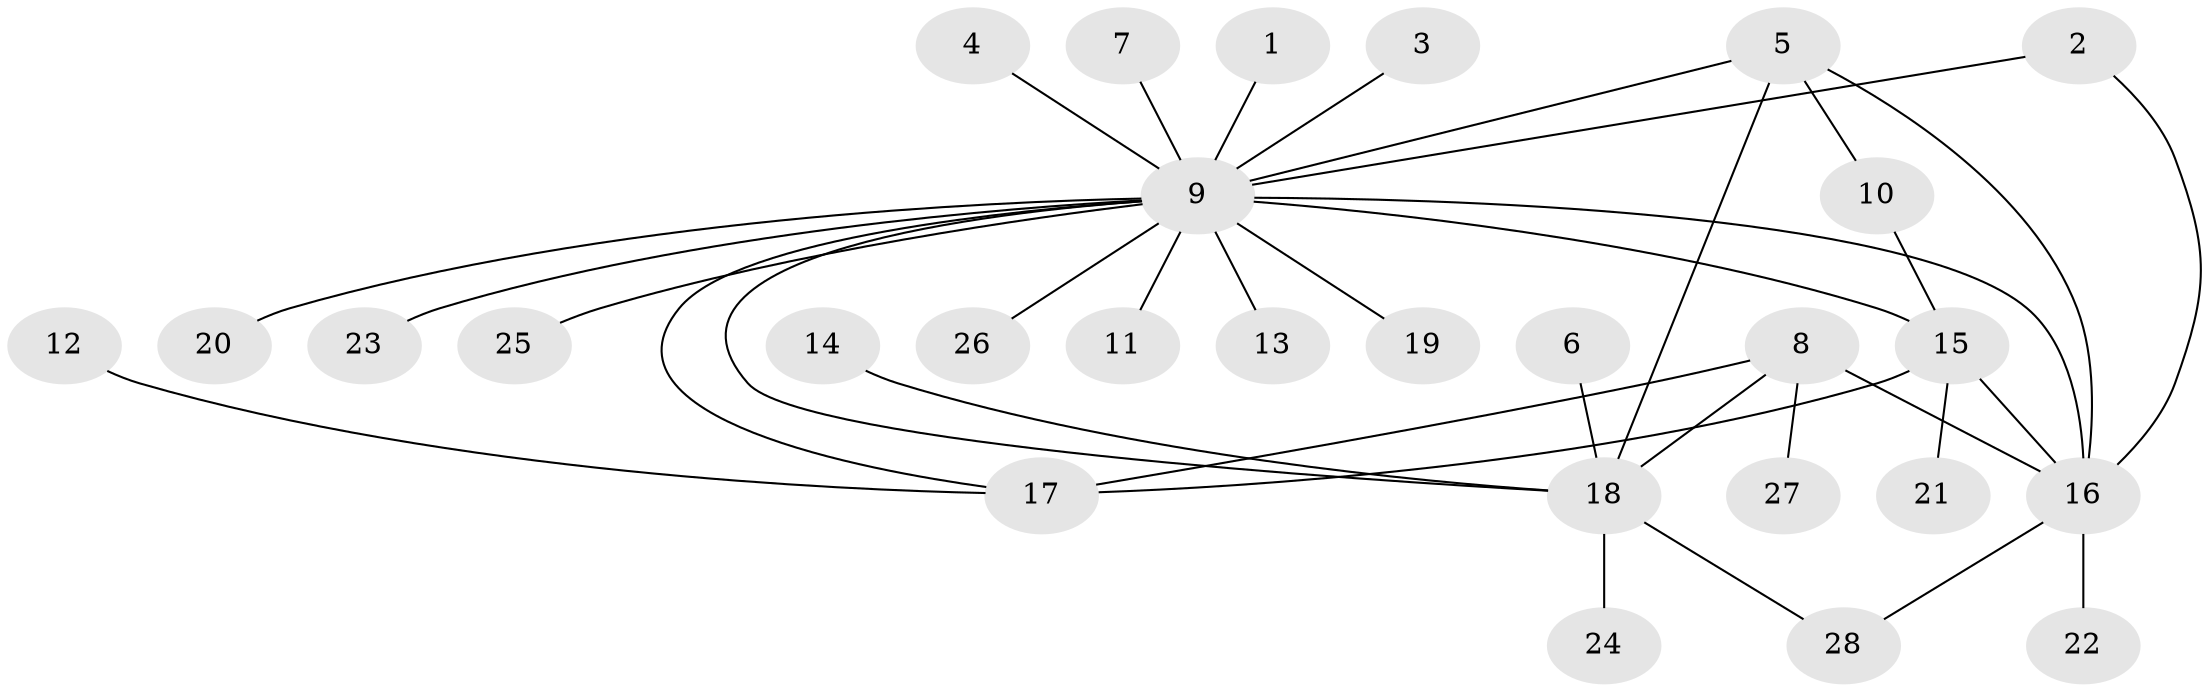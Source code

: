 // original degree distribution, {6: 0.07272727272727272, 7: 0.03636363636363636, 21: 0.01818181818181818, 2: 0.23636363636363636, 1: 0.509090909090909, 3: 0.12727272727272726}
// Generated by graph-tools (version 1.1) at 2025/49/03/09/25 03:49:56]
// undirected, 28 vertices, 36 edges
graph export_dot {
graph [start="1"]
  node [color=gray90,style=filled];
  1;
  2;
  3;
  4;
  5;
  6;
  7;
  8;
  9;
  10;
  11;
  12;
  13;
  14;
  15;
  16;
  17;
  18;
  19;
  20;
  21;
  22;
  23;
  24;
  25;
  26;
  27;
  28;
  1 -- 9 [weight=1.0];
  2 -- 9 [weight=1.0];
  2 -- 16 [weight=1.0];
  3 -- 9 [weight=1.0];
  4 -- 9 [weight=1.0];
  5 -- 9 [weight=1.0];
  5 -- 10 [weight=1.0];
  5 -- 16 [weight=1.0];
  5 -- 18 [weight=1.0];
  6 -- 18 [weight=1.0];
  7 -- 9 [weight=1.0];
  8 -- 16 [weight=1.0];
  8 -- 17 [weight=1.0];
  8 -- 18 [weight=1.0];
  8 -- 27 [weight=1.0];
  9 -- 11 [weight=1.0];
  9 -- 13 [weight=1.0];
  9 -- 15 [weight=2.0];
  9 -- 16 [weight=1.0];
  9 -- 17 [weight=1.0];
  9 -- 18 [weight=1.0];
  9 -- 19 [weight=1.0];
  9 -- 20 [weight=1.0];
  9 -- 23 [weight=1.0];
  9 -- 25 [weight=1.0];
  9 -- 26 [weight=1.0];
  10 -- 15 [weight=1.0];
  12 -- 17 [weight=1.0];
  14 -- 18 [weight=1.0];
  15 -- 16 [weight=1.0];
  15 -- 17 [weight=1.0];
  15 -- 21 [weight=1.0];
  16 -- 22 [weight=1.0];
  16 -- 28 [weight=1.0];
  18 -- 24 [weight=1.0];
  18 -- 28 [weight=1.0];
}
